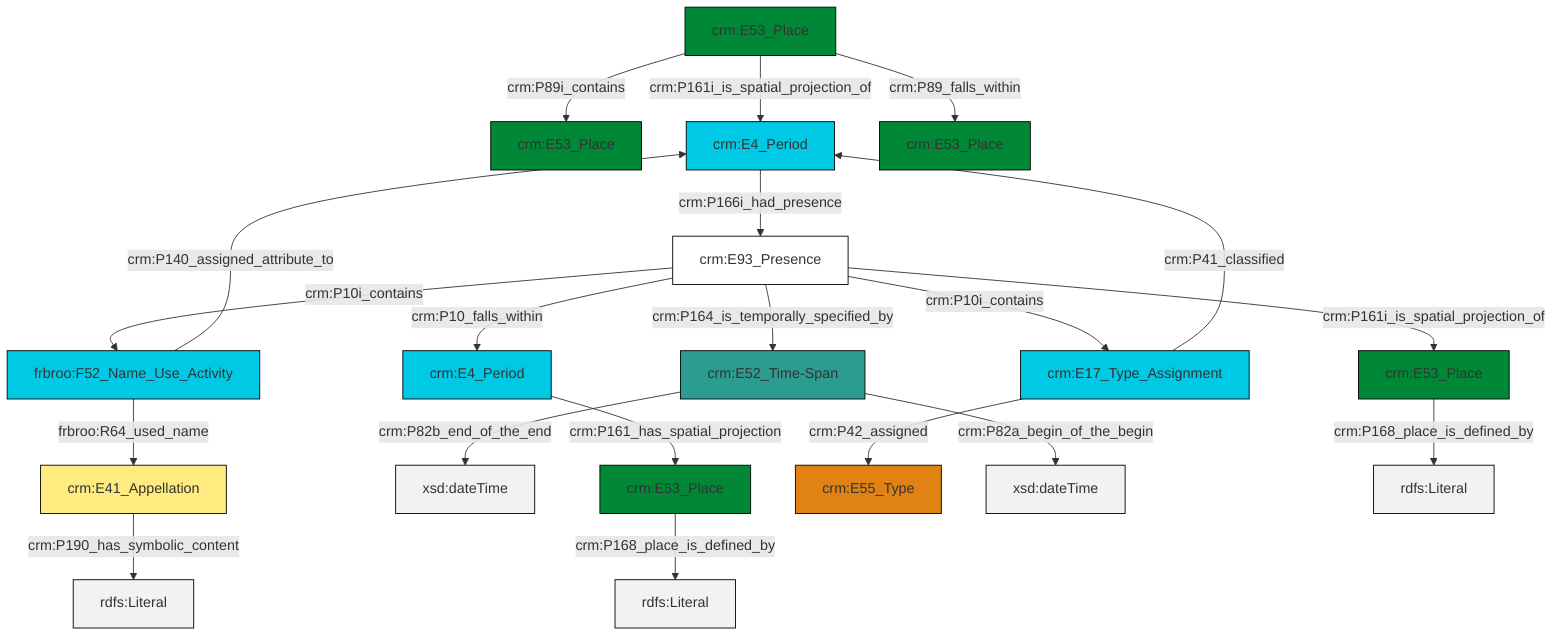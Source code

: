 graph TD
classDef Literal fill:#f2f2f2,stroke:#000000;
classDef CRM_Entity fill:#FFFFFF,stroke:#000000;
classDef Temporal_Entity fill:#00C9E6, stroke:#000000;
classDef Type fill:#E18312, stroke:#000000;
classDef Time-Span fill:#2C9C91, stroke:#000000;
classDef Appellation fill:#FFEB7F, stroke:#000000;
classDef Place fill:#008836, stroke:#000000;
classDef Persistent_Item fill:#B266B2, stroke:#000000;
classDef Conceptual_Object fill:#FFD700, stroke:#000000;
classDef Physical_Thing fill:#D2B48C, stroke:#000000;
classDef Actor fill:#f58aad, stroke:#000000;
classDef PC_Classes fill:#4ce600, stroke:#000000;
classDef Multi fill:#cccccc,stroke:#000000;

0["crm:E53_Place"]:::Place -->|crm:P89i_contains| 1["crm:E53_Place"]:::Place
4["crm:E93_Presence"]:::CRM_Entity -->|crm:P10i_contains| 2["frbroo:F52_Name_Use_Activity"]:::Temporal_Entity
0["crm:E53_Place"]:::Place -->|crm:P161i_is_spatial_projection_of| 5["crm:E4_Period"]:::Temporal_Entity
2["frbroo:F52_Name_Use_Activity"]:::Temporal_Entity -->|frbroo:R64_used_name| 6["crm:E41_Appellation"]:::Appellation
8["crm:E52_Time-Span"]:::Time-Span -->|crm:P82b_end_of_the_end| 9[xsd:dateTime]:::Literal
13["crm:E53_Place"]:::Place -->|crm:P168_place_is_defined_by| 14[rdfs:Literal]:::Literal
15["crm:E17_Type_Assignment"]:::Temporal_Entity -->|crm:P41_classified| 5["crm:E4_Period"]:::Temporal_Entity
4["crm:E93_Presence"]:::CRM_Entity -->|crm:P10i_contains| 15["crm:E17_Type_Assignment"]:::Temporal_Entity
8["crm:E52_Time-Span"]:::Time-Span -->|crm:P82a_begin_of_the_begin| 20[xsd:dateTime]:::Literal
23["crm:E4_Period"]:::Temporal_Entity -->|crm:P161_has_spatial_projection| 13["crm:E53_Place"]:::Place
15["crm:E17_Type_Assignment"]:::Temporal_Entity -->|crm:P42_assigned| 17["crm:E55_Type"]:::Type
0["crm:E53_Place"]:::Place -->|crm:P89_falls_within| 25["crm:E53_Place"]:::Place
5["crm:E4_Period"]:::Temporal_Entity -->|crm:P166i_had_presence| 4["crm:E93_Presence"]:::CRM_Entity
4["crm:E93_Presence"]:::CRM_Entity -->|crm:P10_falls_within| 23["crm:E4_Period"]:::Temporal_Entity
2["frbroo:F52_Name_Use_Activity"]:::Temporal_Entity -->|crm:P140_assigned_attribute_to| 5["crm:E4_Period"]:::Temporal_Entity
4["crm:E93_Presence"]:::CRM_Entity -->|crm:P161i_is_spatial_projection_of| 11["crm:E53_Place"]:::Place
11["crm:E53_Place"]:::Place -->|crm:P168_place_is_defined_by| 28[rdfs:Literal]:::Literal
4["crm:E93_Presence"]:::CRM_Entity -->|crm:P164_is_temporally_specified_by| 8["crm:E52_Time-Span"]:::Time-Span
6["crm:E41_Appellation"]:::Appellation -->|crm:P190_has_symbolic_content| 29[rdfs:Literal]:::Literal